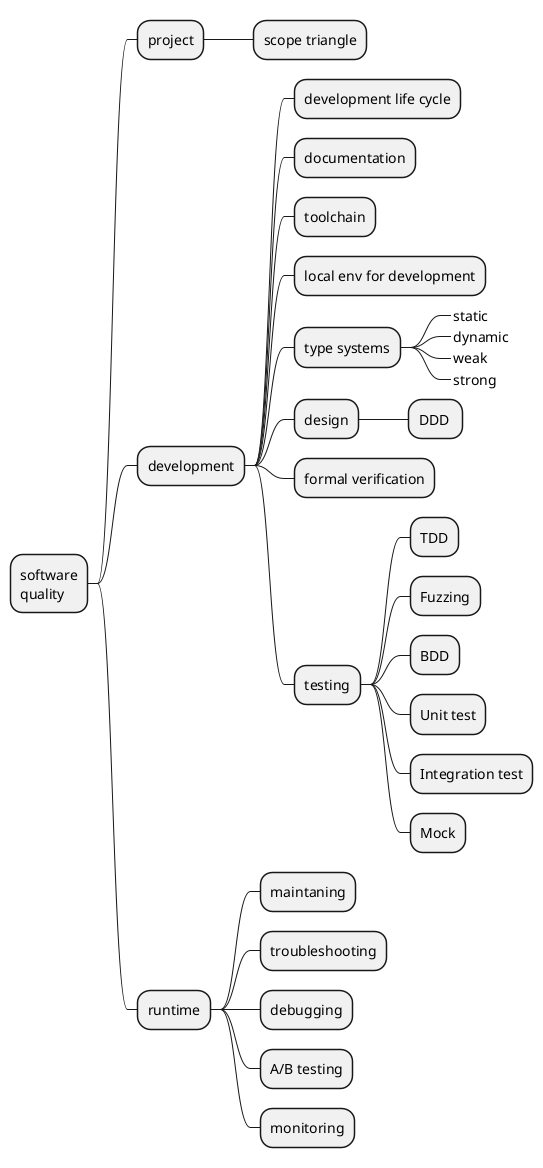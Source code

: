 @startmindmap
* software\nquality
 * project
  * scope triangle
 * development
  * development life cycle
  * documentation
  * toolchain
  * local env for development
  * type systems
   *_ static
   *_ dynamic
   *_ weak
   *_ strong
  * design
   * DDD 
  * formal verification
  * testing
   * TDD
   * Fuzzing
   * BDD
   * Unit test
   * Integration test
   * Mock
 * runtime
  * maintaning
  * troubleshooting
  * debugging
  * A/B testing
  * monitoring
@endmindmap
